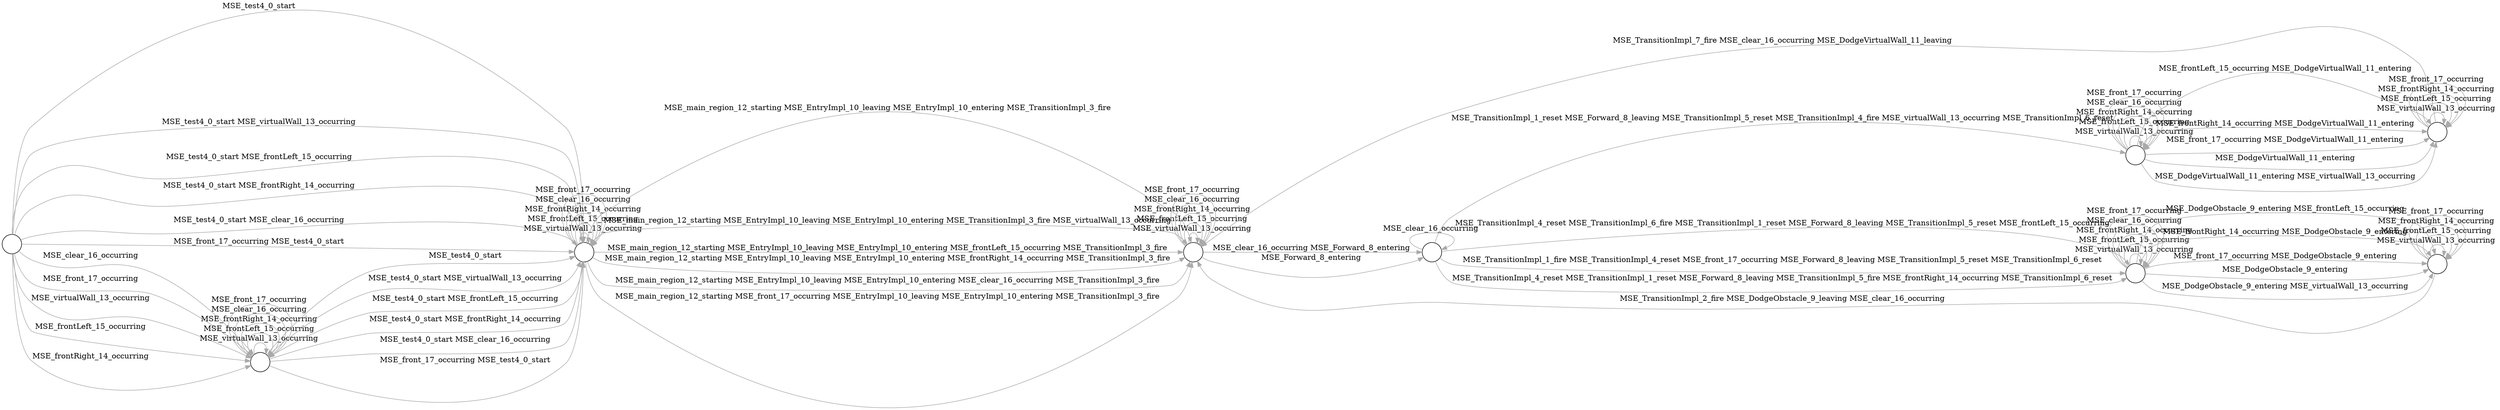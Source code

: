 digraph {
	rankdir=LR;
	start=0;
	node [style="filled"]

	0 [fillcolor="#ffffff", size="10", shape="circle", fontcolor="black", label=""];
	1 [fillcolor="#ffffff", size="10", shape="circle", fontcolor="black", label=""];
	2 [fillcolor="#ffffff", size="10", shape="circle", fontcolor="black", label=""];
	3 [fillcolor="#ffffff", size="10", shape="circle", fontcolor="black", label=""];
	4 [fillcolor="#ffffff", size="10", shape="circle", fontcolor="black", label=""];
	5 [fillcolor="#ffffff", size="10", shape="circle", fontcolor="black", label=""];
	6 [fillcolor="#ffffff", size="10", shape="circle", fontcolor="black", label=""];
	7 [fillcolor="#ffffff", size="10", shape="circle", fontcolor="black", label=""];
	8 [fillcolor="#ffffff", size="10", shape="circle", fontcolor="black", label=""];

	0 -> 1 [penwidth="1", color="#aaaaaa", style="solid", label="MSE_virtualWall_13_occurring "];
	0 -> 1 [penwidth="1", color="#aaaaaa", style="solid", label="MSE_frontLeft_15_occurring "];
	0 -> 1 [penwidth="1", color="#aaaaaa", style="solid", label="MSE_frontRight_14_occurring "];
	0 -> 1 [penwidth="1", color="#aaaaaa", style="solid", label="MSE_clear_16_occurring "];
	0 -> 2 [penwidth="1", color="#aaaaaa", style="solid", label="MSE_test4_0_start "];
	0 -> 2 [penwidth="1", color="#aaaaaa", style="solid", label="MSE_test4_0_start MSE_virtualWall_13_occurring "];
	0 -> 2 [penwidth="1", color="#aaaaaa", style="solid", label="MSE_test4_0_start MSE_frontLeft_15_occurring "];
	0 -> 2 [penwidth="1", color="#aaaaaa", style="solid", label="MSE_test4_0_start MSE_frontRight_14_occurring "];
	0 -> 2 [penwidth="1", color="#aaaaaa", style="solid", label="MSE_test4_0_start MSE_clear_16_occurring "];
	0 -> 1 [penwidth="1", color="#aaaaaa", style="solid", label="MSE_front_17_occurring "];
	0 -> 2 [penwidth="1", color="#aaaaaa", style="solid", label="MSE_front_17_occurring MSE_test4_0_start "];
	1 -> 1 [penwidth="1", color="#aaaaaa", style="solid", label="MSE_virtualWall_13_occurring "];
	1 -> 1 [penwidth="1", color="#aaaaaa", style="solid", label="MSE_frontLeft_15_occurring "];
	1 -> 1 [penwidth="1", color="#aaaaaa", style="solid", label="MSE_frontRight_14_occurring "];
	1 -> 1 [penwidth="1", color="#aaaaaa", style="solid", label="MSE_clear_16_occurring "];
	1 -> 2 [penwidth="1", color="#aaaaaa", style="solid", label="MSE_test4_0_start "];
	1 -> 2 [penwidth="1", color="#aaaaaa", style="solid", label="MSE_test4_0_start MSE_virtualWall_13_occurring "];
	1 -> 2 [penwidth="1", color="#aaaaaa", style="solid", label="MSE_test4_0_start MSE_frontLeft_15_occurring "];
	1 -> 2 [penwidth="1", color="#aaaaaa", style="solid", label="MSE_test4_0_start MSE_frontRight_14_occurring "];
	1 -> 2 [penwidth="1", color="#aaaaaa", style="solid", label="MSE_test4_0_start MSE_clear_16_occurring "];
	1 -> 1 [penwidth="1", color="#aaaaaa", style="solid", label="MSE_front_17_occurring "];
	1 -> 2 [penwidth="1", color="#aaaaaa", style="solid", label="MSE_front_17_occurring MSE_test4_0_start "];
	2 -> 2 [penwidth="1", color="#aaaaaa", style="solid", label="MSE_virtualWall_13_occurring "];
	2 -> 2 [penwidth="1", color="#aaaaaa", style="solid", label="MSE_frontLeft_15_occurring "];
	2 -> 2 [penwidth="1", color="#aaaaaa", style="solid", label="MSE_frontRight_14_occurring "];
	2 -> 2 [penwidth="1", color="#aaaaaa", style="solid", label="MSE_clear_16_occurring "];
	2 -> 2 [penwidth="1", color="#aaaaaa", style="solid", label="MSE_front_17_occurring "];
	2 -> 3 [penwidth="1", color="#aaaaaa", style="solid", label="MSE_main_region_12_starting MSE_EntryImpl_10_leaving MSE_EntryImpl_10_entering MSE_TransitionImpl_3_fire "];
	2 -> 3 [penwidth="1", color="#aaaaaa", style="solid", label="MSE_main_region_12_starting MSE_EntryImpl_10_leaving MSE_EntryImpl_10_entering MSE_TransitionImpl_3_fire MSE_virtualWall_13_occurring "];
	2 -> 3 [penwidth="1", color="#aaaaaa", style="solid", label="MSE_main_region_12_starting MSE_EntryImpl_10_leaving MSE_EntryImpl_10_entering MSE_frontLeft_15_occurring MSE_TransitionImpl_3_fire "];
	2 -> 3 [penwidth="1", color="#aaaaaa", style="solid", label="MSE_main_region_12_starting MSE_EntryImpl_10_leaving MSE_EntryImpl_10_entering MSE_frontRight_14_occurring MSE_TransitionImpl_3_fire "];
	2 -> 3 [penwidth="1", color="#aaaaaa", style="solid", label="MSE_main_region_12_starting MSE_EntryImpl_10_leaving MSE_EntryImpl_10_entering MSE_clear_16_occurring MSE_TransitionImpl_3_fire "];
	2 -> 3 [penwidth="1", color="#aaaaaa", style="solid", label="MSE_main_region_12_starting MSE_front_17_occurring MSE_EntryImpl_10_leaving MSE_EntryImpl_10_entering MSE_TransitionImpl_3_fire "];
	3 -> 3 [penwidth="1", color="#aaaaaa", style="solid", label="MSE_virtualWall_13_occurring "];
	3 -> 3 [penwidth="1", color="#aaaaaa", style="solid", label="MSE_frontLeft_15_occurring "];
	3 -> 3 [penwidth="1", color="#aaaaaa", style="solid", label="MSE_frontRight_14_occurring "];
	3 -> 4 [penwidth="1", color="#aaaaaa", style="solid", label="MSE_Forward_8_entering "];
	3 -> 3 [penwidth="1", color="#aaaaaa", style="solid", label="MSE_clear_16_occurring "];
	3 -> 4 [penwidth="1", color="#aaaaaa", style="solid", label="MSE_clear_16_occurring MSE_Forward_8_entering "];
	3 -> 3 [penwidth="1", color="#aaaaaa", style="solid", label="MSE_front_17_occurring "];
	4 -> 4 [penwidth="1", color="#aaaaaa", style="solid", label="MSE_clear_16_occurring "];
	4 -> 5 [penwidth="1", color="#aaaaaa", style="solid", label="MSE_TransitionImpl_1_reset MSE_Forward_8_leaving MSE_TransitionImpl_5_reset MSE_TransitionImpl_4_fire MSE_virtualWall_13_occurring MSE_TransitionImpl_6_reset "];
	4 -> 6 [penwidth="1", color="#aaaaaa", style="solid", label="MSE_TransitionImpl_4_reset MSE_TransitionImpl_1_reset MSE_Forward_8_leaving MSE_TransitionImpl_5_fire MSE_frontRight_14_occurring MSE_TransitionImpl_6_reset "];
	4 -> 6 [penwidth="1", color="#aaaaaa", style="solid", label="MSE_TransitionImpl_4_reset MSE_TransitionImpl_6_fire MSE_TransitionImpl_1_reset MSE_Forward_8_leaving MSE_TransitionImpl_5_reset MSE_frontLeft_15_occurring "];
	4 -> 6 [penwidth="1", color="#aaaaaa", style="solid", label="MSE_TransitionImpl_1_fire MSE_TransitionImpl_4_reset MSE_front_17_occurring MSE_Forward_8_leaving MSE_TransitionImpl_5_reset MSE_TransitionImpl_6_reset "];
	5 -> 5 [penwidth="1", color="#aaaaaa", style="solid", label="MSE_virtualWall_13_occurring "];
	5 -> 7 [penwidth="1", color="#aaaaaa", style="solid", label="MSE_DodgeVirtualWall_11_entering "];
	5 -> 7 [penwidth="1", color="#aaaaaa", style="solid", label="MSE_DodgeVirtualWall_11_entering MSE_virtualWall_13_occurring "];
	5 -> 5 [penwidth="1", color="#aaaaaa", style="solid", label="MSE_frontLeft_15_occurring "];
	5 -> 7 [penwidth="1", color="#aaaaaa", style="solid", label="MSE_frontLeft_15_occurring MSE_DodgeVirtualWall_11_entering "];
	5 -> 5 [penwidth="1", color="#aaaaaa", style="solid", label="MSE_frontRight_14_occurring "];
	5 -> 7 [penwidth="1", color="#aaaaaa", style="solid", label="MSE_frontRight_14_occurring MSE_DodgeVirtualWall_11_entering "];
	5 -> 5 [penwidth="1", color="#aaaaaa", style="solid", label="MSE_clear_16_occurring "];
	5 -> 5 [penwidth="1", color="#aaaaaa", style="solid", label="MSE_front_17_occurring "];
	5 -> 7 [penwidth="1", color="#aaaaaa", style="solid", label="MSE_front_17_occurring MSE_DodgeVirtualWall_11_entering "];
	6 -> 6 [penwidth="1", color="#aaaaaa", style="solid", label="MSE_virtualWall_13_occurring "];
	6 -> 6 [penwidth="1", color="#aaaaaa", style="solid", label="MSE_frontLeft_15_occurring "];
	6 -> 8 [penwidth="1", color="#aaaaaa", style="solid", label="MSE_DodgeObstacle_9_entering "];
	6 -> 8 [penwidth="1", color="#aaaaaa", style="solid", label="MSE_DodgeObstacle_9_entering MSE_virtualWall_13_occurring "];
	6 -> 8 [penwidth="1", color="#aaaaaa", style="solid", label="MSE_DodgeObstacle_9_entering MSE_frontLeft_15_occurring "];
	6 -> 6 [penwidth="1", color="#aaaaaa", style="solid", label="MSE_frontRight_14_occurring "];
	6 -> 8 [penwidth="1", color="#aaaaaa", style="solid", label="MSE_frontRight_14_occurring MSE_DodgeObstacle_9_entering "];
	6 -> 6 [penwidth="1", color="#aaaaaa", style="solid", label="MSE_clear_16_occurring "];
	6 -> 6 [penwidth="1", color="#aaaaaa", style="solid", label="MSE_front_17_occurring "];
	6 -> 8 [penwidth="1", color="#aaaaaa", style="solid", label="MSE_front_17_occurring MSE_DodgeObstacle_9_entering "];
	7 -> 7 [penwidth="1", color="#aaaaaa", style="solid", label="MSE_virtualWall_13_occurring "];
	7 -> 7 [penwidth="1", color="#aaaaaa", style="solid", label="MSE_frontLeft_15_occurring "];
	7 -> 7 [penwidth="1", color="#aaaaaa", style="solid", label="MSE_frontRight_14_occurring "];
	7 -> 7 [penwidth="1", color="#aaaaaa", style="solid", label="MSE_front_17_occurring "];
	7 -> 3 [penwidth="1", color="#aaaaaa", style="solid", label="MSE_TransitionImpl_7_fire MSE_clear_16_occurring MSE_DodgeVirtualWall_11_leaving "];
	8 -> 8 [penwidth="1", color="#aaaaaa", style="solid", label="MSE_virtualWall_13_occurring "];
	8 -> 8 [penwidth="1", color="#aaaaaa", style="solid", label="MSE_frontLeft_15_occurring "];
	8 -> 8 [penwidth="1", color="#aaaaaa", style="solid", label="MSE_frontRight_14_occurring "];
	8 -> 8 [penwidth="1", color="#aaaaaa", style="solid", label="MSE_front_17_occurring "];
	8 -> 3 [penwidth="1", color="#aaaaaa", style="solid", label="MSE_TransitionImpl_2_fire MSE_DodgeObstacle_9_leaving MSE_clear_16_occurring "];
}
